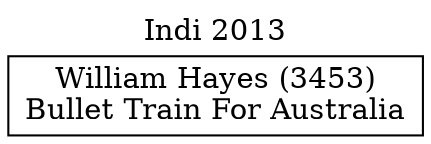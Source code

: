 // House preference flow
digraph "William Hayes (3453)_Indi_2013" {
	graph [label="Indi 2013" labelloc=t mclimit=10]
	node [shape=box]
	"William Hayes (3453)" [label="William Hayes (3453)
Bullet Train For Australia"]
}
